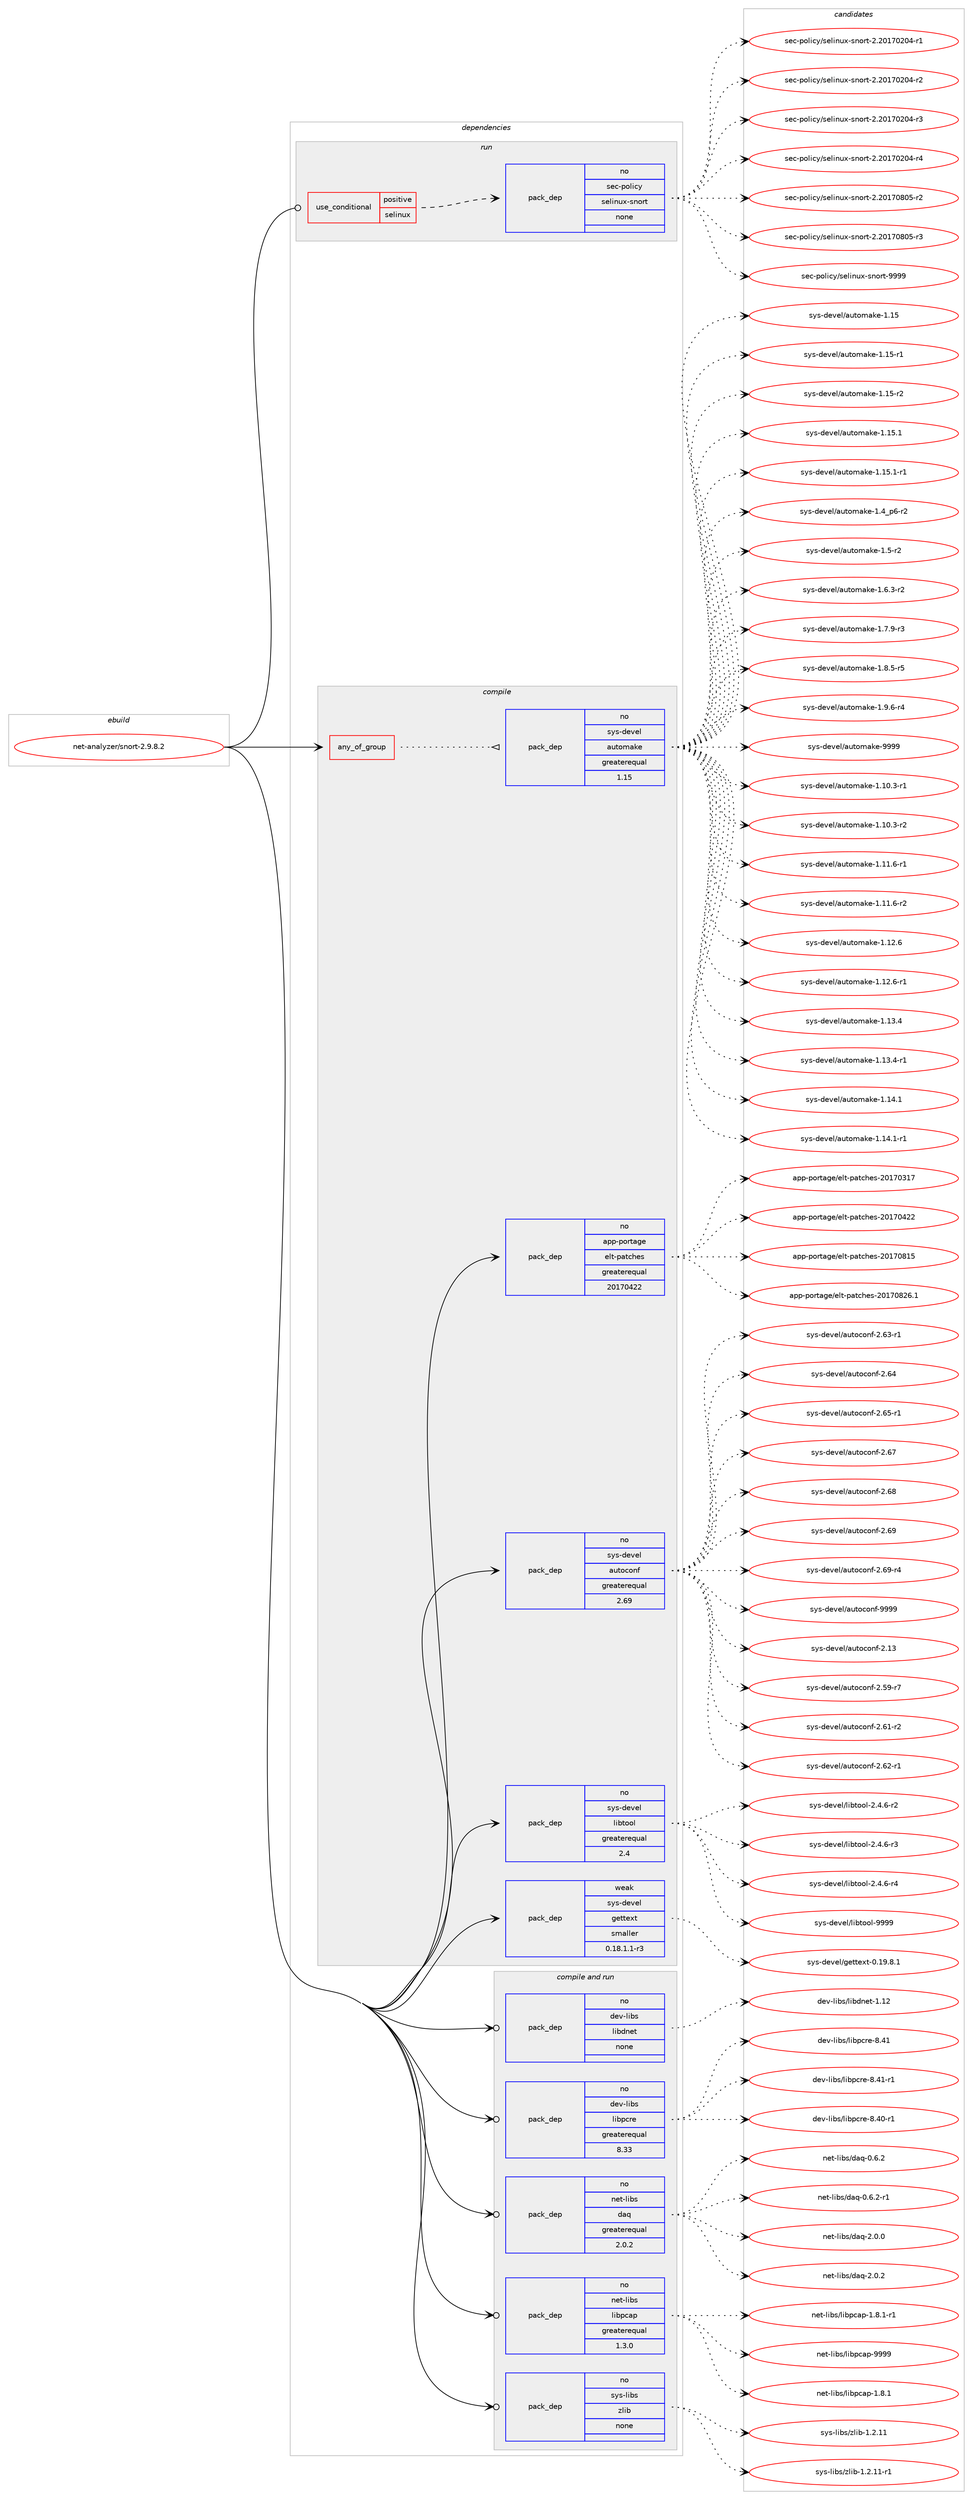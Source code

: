 digraph prolog {

# *************
# Graph options
# *************

newrank=true;
concentrate=true;
compound=true;
graph [rankdir=LR,fontname=Helvetica,fontsize=10,ranksep=1.5];#, ranksep=2.5, nodesep=0.2];
edge  [arrowhead=vee];
node  [fontname=Helvetica,fontsize=10];

# **********
# The ebuild
# **********

subgraph cluster_leftcol {
color=gray;
rank=same;
label=<<i>ebuild</i>>;
id [label="net-analyzer/snort-2.9.8.2", color=red, width=4, href="../net-analyzer/snort-2.9.8.2.svg"];
}

# ****************
# The dependencies
# ****************

subgraph cluster_midcol {
color=gray;
label=<<i>dependencies</i>>;
subgraph cluster_compile {
fillcolor="#eeeeee";
style=filled;
label=<<i>compile</i>>;
subgraph any6444 {
dependency403669 [label=<<TABLE BORDER="0" CELLBORDER="1" CELLSPACING="0" CELLPADDING="4"><TR><TD CELLPADDING="10">any_of_group</TD></TR></TABLE>>, shape=none, color=red];subgraph pack297549 {
dependency403670 [label=<<TABLE BORDER="0" CELLBORDER="1" CELLSPACING="0" CELLPADDING="4" WIDTH="220"><TR><TD ROWSPAN="6" CELLPADDING="30">pack_dep</TD></TR><TR><TD WIDTH="110">no</TD></TR><TR><TD>sys-devel</TD></TR><TR><TD>automake</TD></TR><TR><TD>greaterequal</TD></TR><TR><TD>1.15</TD></TR></TABLE>>, shape=none, color=blue];
}
dependency403669:e -> dependency403670:w [weight=20,style="dotted",arrowhead="oinv"];
}
id:e -> dependency403669:w [weight=20,style="solid",arrowhead="vee"];
subgraph pack297550 {
dependency403671 [label=<<TABLE BORDER="0" CELLBORDER="1" CELLSPACING="0" CELLPADDING="4" WIDTH="220"><TR><TD ROWSPAN="6" CELLPADDING="30">pack_dep</TD></TR><TR><TD WIDTH="110">no</TD></TR><TR><TD>app-portage</TD></TR><TR><TD>elt-patches</TD></TR><TR><TD>greaterequal</TD></TR><TR><TD>20170422</TD></TR></TABLE>>, shape=none, color=blue];
}
id:e -> dependency403671:w [weight=20,style="solid",arrowhead="vee"];
subgraph pack297551 {
dependency403672 [label=<<TABLE BORDER="0" CELLBORDER="1" CELLSPACING="0" CELLPADDING="4" WIDTH="220"><TR><TD ROWSPAN="6" CELLPADDING="30">pack_dep</TD></TR><TR><TD WIDTH="110">no</TD></TR><TR><TD>sys-devel</TD></TR><TR><TD>autoconf</TD></TR><TR><TD>greaterequal</TD></TR><TR><TD>2.69</TD></TR></TABLE>>, shape=none, color=blue];
}
id:e -> dependency403672:w [weight=20,style="solid",arrowhead="vee"];
subgraph pack297552 {
dependency403673 [label=<<TABLE BORDER="0" CELLBORDER="1" CELLSPACING="0" CELLPADDING="4" WIDTH="220"><TR><TD ROWSPAN="6" CELLPADDING="30">pack_dep</TD></TR><TR><TD WIDTH="110">no</TD></TR><TR><TD>sys-devel</TD></TR><TR><TD>libtool</TD></TR><TR><TD>greaterequal</TD></TR><TR><TD>2.4</TD></TR></TABLE>>, shape=none, color=blue];
}
id:e -> dependency403673:w [weight=20,style="solid",arrowhead="vee"];
subgraph pack297553 {
dependency403674 [label=<<TABLE BORDER="0" CELLBORDER="1" CELLSPACING="0" CELLPADDING="4" WIDTH="220"><TR><TD ROWSPAN="6" CELLPADDING="30">pack_dep</TD></TR><TR><TD WIDTH="110">weak</TD></TR><TR><TD>sys-devel</TD></TR><TR><TD>gettext</TD></TR><TR><TD>smaller</TD></TR><TR><TD>0.18.1.1-r3</TD></TR></TABLE>>, shape=none, color=blue];
}
id:e -> dependency403674:w [weight=20,style="solid",arrowhead="vee"];
}
subgraph cluster_compileandrun {
fillcolor="#eeeeee";
style=filled;
label=<<i>compile and run</i>>;
subgraph pack297554 {
dependency403675 [label=<<TABLE BORDER="0" CELLBORDER="1" CELLSPACING="0" CELLPADDING="4" WIDTH="220"><TR><TD ROWSPAN="6" CELLPADDING="30">pack_dep</TD></TR><TR><TD WIDTH="110">no</TD></TR><TR><TD>dev-libs</TD></TR><TR><TD>libdnet</TD></TR><TR><TD>none</TD></TR><TR><TD></TD></TR></TABLE>>, shape=none, color=blue];
}
id:e -> dependency403675:w [weight=20,style="solid",arrowhead="odotvee"];
subgraph pack297555 {
dependency403676 [label=<<TABLE BORDER="0" CELLBORDER="1" CELLSPACING="0" CELLPADDING="4" WIDTH="220"><TR><TD ROWSPAN="6" CELLPADDING="30">pack_dep</TD></TR><TR><TD WIDTH="110">no</TD></TR><TR><TD>dev-libs</TD></TR><TR><TD>libpcre</TD></TR><TR><TD>greaterequal</TD></TR><TR><TD>8.33</TD></TR></TABLE>>, shape=none, color=blue];
}
id:e -> dependency403676:w [weight=20,style="solid",arrowhead="odotvee"];
subgraph pack297556 {
dependency403677 [label=<<TABLE BORDER="0" CELLBORDER="1" CELLSPACING="0" CELLPADDING="4" WIDTH="220"><TR><TD ROWSPAN="6" CELLPADDING="30">pack_dep</TD></TR><TR><TD WIDTH="110">no</TD></TR><TR><TD>net-libs</TD></TR><TR><TD>daq</TD></TR><TR><TD>greaterequal</TD></TR><TR><TD>2.0.2</TD></TR></TABLE>>, shape=none, color=blue];
}
id:e -> dependency403677:w [weight=20,style="solid",arrowhead="odotvee"];
subgraph pack297557 {
dependency403678 [label=<<TABLE BORDER="0" CELLBORDER="1" CELLSPACING="0" CELLPADDING="4" WIDTH="220"><TR><TD ROWSPAN="6" CELLPADDING="30">pack_dep</TD></TR><TR><TD WIDTH="110">no</TD></TR><TR><TD>net-libs</TD></TR><TR><TD>libpcap</TD></TR><TR><TD>greaterequal</TD></TR><TR><TD>1.3.0</TD></TR></TABLE>>, shape=none, color=blue];
}
id:e -> dependency403678:w [weight=20,style="solid",arrowhead="odotvee"];
subgraph pack297558 {
dependency403679 [label=<<TABLE BORDER="0" CELLBORDER="1" CELLSPACING="0" CELLPADDING="4" WIDTH="220"><TR><TD ROWSPAN="6" CELLPADDING="30">pack_dep</TD></TR><TR><TD WIDTH="110">no</TD></TR><TR><TD>sys-libs</TD></TR><TR><TD>zlib</TD></TR><TR><TD>none</TD></TR><TR><TD></TD></TR></TABLE>>, shape=none, color=blue];
}
id:e -> dependency403679:w [weight=20,style="solid",arrowhead="odotvee"];
}
subgraph cluster_run {
fillcolor="#eeeeee";
style=filled;
label=<<i>run</i>>;
subgraph cond99490 {
dependency403680 [label=<<TABLE BORDER="0" CELLBORDER="1" CELLSPACING="0" CELLPADDING="4"><TR><TD ROWSPAN="3" CELLPADDING="10">use_conditional</TD></TR><TR><TD>positive</TD></TR><TR><TD>selinux</TD></TR></TABLE>>, shape=none, color=red];
subgraph pack297559 {
dependency403681 [label=<<TABLE BORDER="0" CELLBORDER="1" CELLSPACING="0" CELLPADDING="4" WIDTH="220"><TR><TD ROWSPAN="6" CELLPADDING="30">pack_dep</TD></TR><TR><TD WIDTH="110">no</TD></TR><TR><TD>sec-policy</TD></TR><TR><TD>selinux-snort</TD></TR><TR><TD>none</TD></TR><TR><TD></TD></TR></TABLE>>, shape=none, color=blue];
}
dependency403680:e -> dependency403681:w [weight=20,style="dashed",arrowhead="vee"];
}
id:e -> dependency403680:w [weight=20,style="solid",arrowhead="odot"];
}
}

# **************
# The candidates
# **************

subgraph cluster_choices {
rank=same;
color=gray;
label=<<i>candidates</i>>;

subgraph choice297549 {
color=black;
nodesep=1;
choice11512111545100101118101108479711711611110997107101454946494846514511449 [label="sys-devel/automake-1.10.3-r1", color=red, width=4,href="../sys-devel/automake-1.10.3-r1.svg"];
choice11512111545100101118101108479711711611110997107101454946494846514511450 [label="sys-devel/automake-1.10.3-r2", color=red, width=4,href="../sys-devel/automake-1.10.3-r2.svg"];
choice11512111545100101118101108479711711611110997107101454946494946544511449 [label="sys-devel/automake-1.11.6-r1", color=red, width=4,href="../sys-devel/automake-1.11.6-r1.svg"];
choice11512111545100101118101108479711711611110997107101454946494946544511450 [label="sys-devel/automake-1.11.6-r2", color=red, width=4,href="../sys-devel/automake-1.11.6-r2.svg"];
choice1151211154510010111810110847971171161111099710710145494649504654 [label="sys-devel/automake-1.12.6", color=red, width=4,href="../sys-devel/automake-1.12.6.svg"];
choice11512111545100101118101108479711711611110997107101454946495046544511449 [label="sys-devel/automake-1.12.6-r1", color=red, width=4,href="../sys-devel/automake-1.12.6-r1.svg"];
choice1151211154510010111810110847971171161111099710710145494649514652 [label="sys-devel/automake-1.13.4", color=red, width=4,href="../sys-devel/automake-1.13.4.svg"];
choice11512111545100101118101108479711711611110997107101454946495146524511449 [label="sys-devel/automake-1.13.4-r1", color=red, width=4,href="../sys-devel/automake-1.13.4-r1.svg"];
choice1151211154510010111810110847971171161111099710710145494649524649 [label="sys-devel/automake-1.14.1", color=red, width=4,href="../sys-devel/automake-1.14.1.svg"];
choice11512111545100101118101108479711711611110997107101454946495246494511449 [label="sys-devel/automake-1.14.1-r1", color=red, width=4,href="../sys-devel/automake-1.14.1-r1.svg"];
choice115121115451001011181011084797117116111109971071014549464953 [label="sys-devel/automake-1.15", color=red, width=4,href="../sys-devel/automake-1.15.svg"];
choice1151211154510010111810110847971171161111099710710145494649534511449 [label="sys-devel/automake-1.15-r1", color=red, width=4,href="../sys-devel/automake-1.15-r1.svg"];
choice1151211154510010111810110847971171161111099710710145494649534511450 [label="sys-devel/automake-1.15-r2", color=red, width=4,href="../sys-devel/automake-1.15-r2.svg"];
choice1151211154510010111810110847971171161111099710710145494649534649 [label="sys-devel/automake-1.15.1", color=red, width=4,href="../sys-devel/automake-1.15.1.svg"];
choice11512111545100101118101108479711711611110997107101454946495346494511449 [label="sys-devel/automake-1.15.1-r1", color=red, width=4,href="../sys-devel/automake-1.15.1-r1.svg"];
choice115121115451001011181011084797117116111109971071014549465295112544511450 [label="sys-devel/automake-1.4_p6-r2", color=red, width=4,href="../sys-devel/automake-1.4_p6-r2.svg"];
choice11512111545100101118101108479711711611110997107101454946534511450 [label="sys-devel/automake-1.5-r2", color=red, width=4,href="../sys-devel/automake-1.5-r2.svg"];
choice115121115451001011181011084797117116111109971071014549465446514511450 [label="sys-devel/automake-1.6.3-r2", color=red, width=4,href="../sys-devel/automake-1.6.3-r2.svg"];
choice115121115451001011181011084797117116111109971071014549465546574511451 [label="sys-devel/automake-1.7.9-r3", color=red, width=4,href="../sys-devel/automake-1.7.9-r3.svg"];
choice115121115451001011181011084797117116111109971071014549465646534511453 [label="sys-devel/automake-1.8.5-r5", color=red, width=4,href="../sys-devel/automake-1.8.5-r5.svg"];
choice115121115451001011181011084797117116111109971071014549465746544511452 [label="sys-devel/automake-1.9.6-r4", color=red, width=4,href="../sys-devel/automake-1.9.6-r4.svg"];
choice115121115451001011181011084797117116111109971071014557575757 [label="sys-devel/automake-9999", color=red, width=4,href="../sys-devel/automake-9999.svg"];
dependency403670:e -> choice11512111545100101118101108479711711611110997107101454946494846514511449:w [style=dotted,weight="100"];
dependency403670:e -> choice11512111545100101118101108479711711611110997107101454946494846514511450:w [style=dotted,weight="100"];
dependency403670:e -> choice11512111545100101118101108479711711611110997107101454946494946544511449:w [style=dotted,weight="100"];
dependency403670:e -> choice11512111545100101118101108479711711611110997107101454946494946544511450:w [style=dotted,weight="100"];
dependency403670:e -> choice1151211154510010111810110847971171161111099710710145494649504654:w [style=dotted,weight="100"];
dependency403670:e -> choice11512111545100101118101108479711711611110997107101454946495046544511449:w [style=dotted,weight="100"];
dependency403670:e -> choice1151211154510010111810110847971171161111099710710145494649514652:w [style=dotted,weight="100"];
dependency403670:e -> choice11512111545100101118101108479711711611110997107101454946495146524511449:w [style=dotted,weight="100"];
dependency403670:e -> choice1151211154510010111810110847971171161111099710710145494649524649:w [style=dotted,weight="100"];
dependency403670:e -> choice11512111545100101118101108479711711611110997107101454946495246494511449:w [style=dotted,weight="100"];
dependency403670:e -> choice115121115451001011181011084797117116111109971071014549464953:w [style=dotted,weight="100"];
dependency403670:e -> choice1151211154510010111810110847971171161111099710710145494649534511449:w [style=dotted,weight="100"];
dependency403670:e -> choice1151211154510010111810110847971171161111099710710145494649534511450:w [style=dotted,weight="100"];
dependency403670:e -> choice1151211154510010111810110847971171161111099710710145494649534649:w [style=dotted,weight="100"];
dependency403670:e -> choice11512111545100101118101108479711711611110997107101454946495346494511449:w [style=dotted,weight="100"];
dependency403670:e -> choice115121115451001011181011084797117116111109971071014549465295112544511450:w [style=dotted,weight="100"];
dependency403670:e -> choice11512111545100101118101108479711711611110997107101454946534511450:w [style=dotted,weight="100"];
dependency403670:e -> choice115121115451001011181011084797117116111109971071014549465446514511450:w [style=dotted,weight="100"];
dependency403670:e -> choice115121115451001011181011084797117116111109971071014549465546574511451:w [style=dotted,weight="100"];
dependency403670:e -> choice115121115451001011181011084797117116111109971071014549465646534511453:w [style=dotted,weight="100"];
dependency403670:e -> choice115121115451001011181011084797117116111109971071014549465746544511452:w [style=dotted,weight="100"];
dependency403670:e -> choice115121115451001011181011084797117116111109971071014557575757:w [style=dotted,weight="100"];
}
subgraph choice297550 {
color=black;
nodesep=1;
choice97112112451121111141169710310147101108116451129711699104101115455048495548514955 [label="app-portage/elt-patches-20170317", color=red, width=4,href="../app-portage/elt-patches-20170317.svg"];
choice97112112451121111141169710310147101108116451129711699104101115455048495548525050 [label="app-portage/elt-patches-20170422", color=red, width=4,href="../app-portage/elt-patches-20170422.svg"];
choice97112112451121111141169710310147101108116451129711699104101115455048495548564953 [label="app-portage/elt-patches-20170815", color=red, width=4,href="../app-portage/elt-patches-20170815.svg"];
choice971121124511211111411697103101471011081164511297116991041011154550484955485650544649 [label="app-portage/elt-patches-20170826.1", color=red, width=4,href="../app-portage/elt-patches-20170826.1.svg"];
dependency403671:e -> choice97112112451121111141169710310147101108116451129711699104101115455048495548514955:w [style=dotted,weight="100"];
dependency403671:e -> choice97112112451121111141169710310147101108116451129711699104101115455048495548525050:w [style=dotted,weight="100"];
dependency403671:e -> choice97112112451121111141169710310147101108116451129711699104101115455048495548564953:w [style=dotted,weight="100"];
dependency403671:e -> choice971121124511211111411697103101471011081164511297116991041011154550484955485650544649:w [style=dotted,weight="100"];
}
subgraph choice297551 {
color=black;
nodesep=1;
choice115121115451001011181011084797117116111991111101024550464951 [label="sys-devel/autoconf-2.13", color=red, width=4,href="../sys-devel/autoconf-2.13.svg"];
choice1151211154510010111810110847971171161119911111010245504653574511455 [label="sys-devel/autoconf-2.59-r7", color=red, width=4,href="../sys-devel/autoconf-2.59-r7.svg"];
choice1151211154510010111810110847971171161119911111010245504654494511450 [label="sys-devel/autoconf-2.61-r2", color=red, width=4,href="../sys-devel/autoconf-2.61-r2.svg"];
choice1151211154510010111810110847971171161119911111010245504654504511449 [label="sys-devel/autoconf-2.62-r1", color=red, width=4,href="../sys-devel/autoconf-2.62-r1.svg"];
choice1151211154510010111810110847971171161119911111010245504654514511449 [label="sys-devel/autoconf-2.63-r1", color=red, width=4,href="../sys-devel/autoconf-2.63-r1.svg"];
choice115121115451001011181011084797117116111991111101024550465452 [label="sys-devel/autoconf-2.64", color=red, width=4,href="../sys-devel/autoconf-2.64.svg"];
choice1151211154510010111810110847971171161119911111010245504654534511449 [label="sys-devel/autoconf-2.65-r1", color=red, width=4,href="../sys-devel/autoconf-2.65-r1.svg"];
choice115121115451001011181011084797117116111991111101024550465455 [label="sys-devel/autoconf-2.67", color=red, width=4,href="../sys-devel/autoconf-2.67.svg"];
choice115121115451001011181011084797117116111991111101024550465456 [label="sys-devel/autoconf-2.68", color=red, width=4,href="../sys-devel/autoconf-2.68.svg"];
choice115121115451001011181011084797117116111991111101024550465457 [label="sys-devel/autoconf-2.69", color=red, width=4,href="../sys-devel/autoconf-2.69.svg"];
choice1151211154510010111810110847971171161119911111010245504654574511452 [label="sys-devel/autoconf-2.69-r4", color=red, width=4,href="../sys-devel/autoconf-2.69-r4.svg"];
choice115121115451001011181011084797117116111991111101024557575757 [label="sys-devel/autoconf-9999", color=red, width=4,href="../sys-devel/autoconf-9999.svg"];
dependency403672:e -> choice115121115451001011181011084797117116111991111101024550464951:w [style=dotted,weight="100"];
dependency403672:e -> choice1151211154510010111810110847971171161119911111010245504653574511455:w [style=dotted,weight="100"];
dependency403672:e -> choice1151211154510010111810110847971171161119911111010245504654494511450:w [style=dotted,weight="100"];
dependency403672:e -> choice1151211154510010111810110847971171161119911111010245504654504511449:w [style=dotted,weight="100"];
dependency403672:e -> choice1151211154510010111810110847971171161119911111010245504654514511449:w [style=dotted,weight="100"];
dependency403672:e -> choice115121115451001011181011084797117116111991111101024550465452:w [style=dotted,weight="100"];
dependency403672:e -> choice1151211154510010111810110847971171161119911111010245504654534511449:w [style=dotted,weight="100"];
dependency403672:e -> choice115121115451001011181011084797117116111991111101024550465455:w [style=dotted,weight="100"];
dependency403672:e -> choice115121115451001011181011084797117116111991111101024550465456:w [style=dotted,weight="100"];
dependency403672:e -> choice115121115451001011181011084797117116111991111101024550465457:w [style=dotted,weight="100"];
dependency403672:e -> choice1151211154510010111810110847971171161119911111010245504654574511452:w [style=dotted,weight="100"];
dependency403672:e -> choice115121115451001011181011084797117116111991111101024557575757:w [style=dotted,weight="100"];
}
subgraph choice297552 {
color=black;
nodesep=1;
choice1151211154510010111810110847108105981161111111084550465246544511450 [label="sys-devel/libtool-2.4.6-r2", color=red, width=4,href="../sys-devel/libtool-2.4.6-r2.svg"];
choice1151211154510010111810110847108105981161111111084550465246544511451 [label="sys-devel/libtool-2.4.6-r3", color=red, width=4,href="../sys-devel/libtool-2.4.6-r3.svg"];
choice1151211154510010111810110847108105981161111111084550465246544511452 [label="sys-devel/libtool-2.4.6-r4", color=red, width=4,href="../sys-devel/libtool-2.4.6-r4.svg"];
choice1151211154510010111810110847108105981161111111084557575757 [label="sys-devel/libtool-9999", color=red, width=4,href="../sys-devel/libtool-9999.svg"];
dependency403673:e -> choice1151211154510010111810110847108105981161111111084550465246544511450:w [style=dotted,weight="100"];
dependency403673:e -> choice1151211154510010111810110847108105981161111111084550465246544511451:w [style=dotted,weight="100"];
dependency403673:e -> choice1151211154510010111810110847108105981161111111084550465246544511452:w [style=dotted,weight="100"];
dependency403673:e -> choice1151211154510010111810110847108105981161111111084557575757:w [style=dotted,weight="100"];
}
subgraph choice297553 {
color=black;
nodesep=1;
choice1151211154510010111810110847103101116116101120116454846495746564649 [label="sys-devel/gettext-0.19.8.1", color=red, width=4,href="../sys-devel/gettext-0.19.8.1.svg"];
dependency403674:e -> choice1151211154510010111810110847103101116116101120116454846495746564649:w [style=dotted,weight="100"];
}
subgraph choice297554 {
color=black;
nodesep=1;
choice100101118451081059811547108105981001101011164549464950 [label="dev-libs/libdnet-1.12", color=red, width=4,href="../dev-libs/libdnet-1.12.svg"];
dependency403675:e -> choice100101118451081059811547108105981001101011164549464950:w [style=dotted,weight="100"];
}
subgraph choice297555 {
color=black;
nodesep=1;
choice100101118451081059811547108105981129911410145564652484511449 [label="dev-libs/libpcre-8.40-r1", color=red, width=4,href="../dev-libs/libpcre-8.40-r1.svg"];
choice10010111845108105981154710810598112991141014556465249 [label="dev-libs/libpcre-8.41", color=red, width=4,href="../dev-libs/libpcre-8.41.svg"];
choice100101118451081059811547108105981129911410145564652494511449 [label="dev-libs/libpcre-8.41-r1", color=red, width=4,href="../dev-libs/libpcre-8.41-r1.svg"];
dependency403676:e -> choice100101118451081059811547108105981129911410145564652484511449:w [style=dotted,weight="100"];
dependency403676:e -> choice10010111845108105981154710810598112991141014556465249:w [style=dotted,weight="100"];
dependency403676:e -> choice100101118451081059811547108105981129911410145564652494511449:w [style=dotted,weight="100"];
}
subgraph choice297556 {
color=black;
nodesep=1;
choice11010111645108105981154710097113454846544650 [label="net-libs/daq-0.6.2", color=red, width=4,href="../net-libs/daq-0.6.2.svg"];
choice110101116451081059811547100971134548465446504511449 [label="net-libs/daq-0.6.2-r1", color=red, width=4,href="../net-libs/daq-0.6.2-r1.svg"];
choice11010111645108105981154710097113455046484648 [label="net-libs/daq-2.0.0", color=red, width=4,href="../net-libs/daq-2.0.0.svg"];
choice11010111645108105981154710097113455046484650 [label="net-libs/daq-2.0.2", color=red, width=4,href="../net-libs/daq-2.0.2.svg"];
dependency403677:e -> choice11010111645108105981154710097113454846544650:w [style=dotted,weight="100"];
dependency403677:e -> choice110101116451081059811547100971134548465446504511449:w [style=dotted,weight="100"];
dependency403677:e -> choice11010111645108105981154710097113455046484648:w [style=dotted,weight="100"];
dependency403677:e -> choice11010111645108105981154710097113455046484650:w [style=dotted,weight="100"];
}
subgraph choice297557 {
color=black;
nodesep=1;
choice110101116451081059811547108105981129997112454946564649 [label="net-libs/libpcap-1.8.1", color=red, width=4,href="../net-libs/libpcap-1.8.1.svg"];
choice1101011164510810598115471081059811299971124549465646494511449 [label="net-libs/libpcap-1.8.1-r1", color=red, width=4,href="../net-libs/libpcap-1.8.1-r1.svg"];
choice1101011164510810598115471081059811299971124557575757 [label="net-libs/libpcap-9999", color=red, width=4,href="../net-libs/libpcap-9999.svg"];
dependency403678:e -> choice110101116451081059811547108105981129997112454946564649:w [style=dotted,weight="100"];
dependency403678:e -> choice1101011164510810598115471081059811299971124549465646494511449:w [style=dotted,weight="100"];
dependency403678:e -> choice1101011164510810598115471081059811299971124557575757:w [style=dotted,weight="100"];
}
subgraph choice297558 {
color=black;
nodesep=1;
choice1151211154510810598115471221081059845494650464949 [label="sys-libs/zlib-1.2.11", color=red, width=4,href="../sys-libs/zlib-1.2.11.svg"];
choice11512111545108105981154712210810598454946504649494511449 [label="sys-libs/zlib-1.2.11-r1", color=red, width=4,href="../sys-libs/zlib-1.2.11-r1.svg"];
dependency403679:e -> choice1151211154510810598115471221081059845494650464949:w [style=dotted,weight="100"];
dependency403679:e -> choice11512111545108105981154712210810598454946504649494511449:w [style=dotted,weight="100"];
}
subgraph choice297559 {
color=black;
nodesep=1;
choice115101994511211110810599121471151011081051101171204511511011111411645504650484955485048524511449 [label="sec-policy/selinux-snort-2.20170204-r1", color=red, width=4,href="../sec-policy/selinux-snort-2.20170204-r1.svg"];
choice115101994511211110810599121471151011081051101171204511511011111411645504650484955485048524511450 [label="sec-policy/selinux-snort-2.20170204-r2", color=red, width=4,href="../sec-policy/selinux-snort-2.20170204-r2.svg"];
choice115101994511211110810599121471151011081051101171204511511011111411645504650484955485048524511451 [label="sec-policy/selinux-snort-2.20170204-r3", color=red, width=4,href="../sec-policy/selinux-snort-2.20170204-r3.svg"];
choice115101994511211110810599121471151011081051101171204511511011111411645504650484955485048524511452 [label="sec-policy/selinux-snort-2.20170204-r4", color=red, width=4,href="../sec-policy/selinux-snort-2.20170204-r4.svg"];
choice115101994511211110810599121471151011081051101171204511511011111411645504650484955485648534511450 [label="sec-policy/selinux-snort-2.20170805-r2", color=red, width=4,href="../sec-policy/selinux-snort-2.20170805-r2.svg"];
choice115101994511211110810599121471151011081051101171204511511011111411645504650484955485648534511451 [label="sec-policy/selinux-snort-2.20170805-r3", color=red, width=4,href="../sec-policy/selinux-snort-2.20170805-r3.svg"];
choice11510199451121111081059912147115101108105110117120451151101111141164557575757 [label="sec-policy/selinux-snort-9999", color=red, width=4,href="../sec-policy/selinux-snort-9999.svg"];
dependency403681:e -> choice115101994511211110810599121471151011081051101171204511511011111411645504650484955485048524511449:w [style=dotted,weight="100"];
dependency403681:e -> choice115101994511211110810599121471151011081051101171204511511011111411645504650484955485048524511450:w [style=dotted,weight="100"];
dependency403681:e -> choice115101994511211110810599121471151011081051101171204511511011111411645504650484955485048524511451:w [style=dotted,weight="100"];
dependency403681:e -> choice115101994511211110810599121471151011081051101171204511511011111411645504650484955485048524511452:w [style=dotted,weight="100"];
dependency403681:e -> choice115101994511211110810599121471151011081051101171204511511011111411645504650484955485648534511450:w [style=dotted,weight="100"];
dependency403681:e -> choice115101994511211110810599121471151011081051101171204511511011111411645504650484955485648534511451:w [style=dotted,weight="100"];
dependency403681:e -> choice11510199451121111081059912147115101108105110117120451151101111141164557575757:w [style=dotted,weight="100"];
}
}

}
